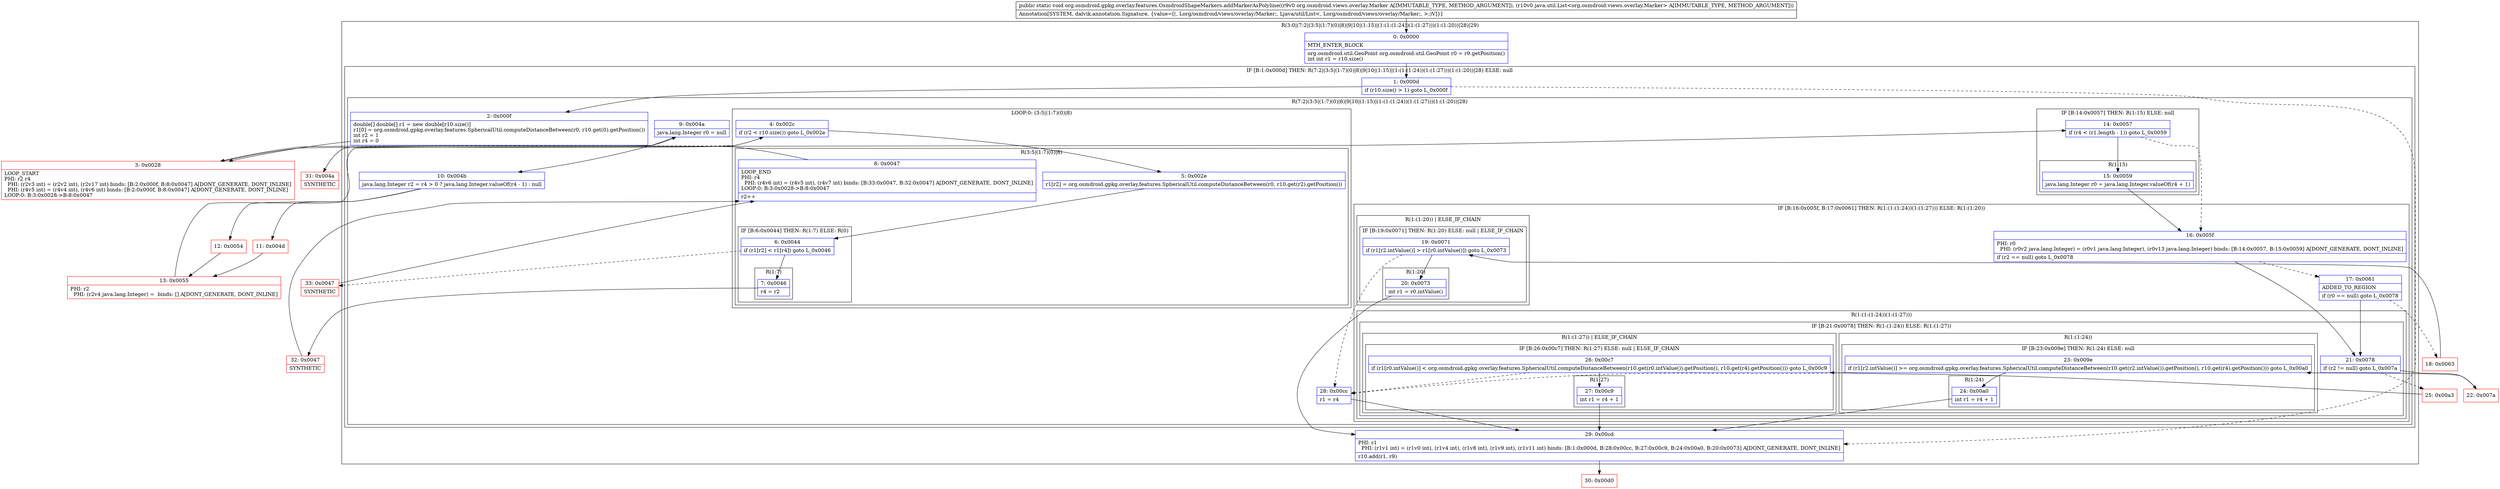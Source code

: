 digraph "CFG fororg.osmdroid.gpkg.overlay.features.OsmdroidShapeMarkers.addMarkerAsPolyline(Lorg\/osmdroid\/views\/overlay\/Marker;Ljava\/util\/List;)V" {
subgraph cluster_Region_1833433807 {
label = "R(3:0|(7:2|(3:5|(1:7)(0)|8)|9|10|(1:15)|(1:(1:(1:24))(1:(1:27)))(1:(1:20))|28)|29)";
node [shape=record,color=blue];
Node_0 [shape=record,label="{0\:\ 0x0000|MTH_ENTER_BLOCK\l|org.osmdroid.util.GeoPoint org.osmdroid.util.GeoPoint r0 = r9.getPosition()\lint int r1 = r10.size()\l}"];
subgraph cluster_IfRegion_30671751 {
label = "IF [B:1:0x000d] THEN: R(7:2|(3:5|(1:7)(0)|8)|9|10|(1:15)|(1:(1:(1:24))(1:(1:27)))(1:(1:20))|28) ELSE: null";
node [shape=record,color=blue];
Node_1 [shape=record,label="{1\:\ 0x000d|if (r10.size() \> 1) goto L_0x000f\l}"];
subgraph cluster_Region_413808936 {
label = "R(7:2|(3:5|(1:7)(0)|8)|9|10|(1:15)|(1:(1:(1:24))(1:(1:27)))(1:(1:20))|28)";
node [shape=record,color=blue];
Node_2 [shape=record,label="{2\:\ 0x000f|double[] double[] r1 = new double[r10.size()]\lr1[0] = org.osmdroid.gpkg.overlay.features.SphericalUtil.computeDistanceBetween(r0, r10.get(0).getPosition())\lint r2 = 1\lint r4 = 0\l}"];
subgraph cluster_LoopRegion_509823217 {
label = "LOOP:0: (3:5|(1:7)(0)|8)";
node [shape=record,color=blue];
Node_4 [shape=record,label="{4\:\ 0x002c|if (r2 \< r10.size()) goto L_0x002e\l}"];
subgraph cluster_Region_1648024342 {
label = "R(3:5|(1:7)(0)|8)";
node [shape=record,color=blue];
Node_5 [shape=record,label="{5\:\ 0x002e|r1[r2] = org.osmdroid.gpkg.overlay.features.SphericalUtil.computeDistanceBetween(r0, r10.get(r2).getPosition())\l}"];
subgraph cluster_IfRegion_522928482 {
label = "IF [B:6:0x0044] THEN: R(1:7) ELSE: R(0)";
node [shape=record,color=blue];
Node_6 [shape=record,label="{6\:\ 0x0044|if (r1[r2] \< r1[r4]) goto L_0x0046\l}"];
subgraph cluster_Region_155470868 {
label = "R(1:7)";
node [shape=record,color=blue];
Node_7 [shape=record,label="{7\:\ 0x0046|r4 = r2\l}"];
}
subgraph cluster_Region_1738803025 {
label = "R(0)";
node [shape=record,color=blue];
}
}
Node_8 [shape=record,label="{8\:\ 0x0047|LOOP_END\lPHI: r4 \l  PHI: (r4v6 int) = (r4v5 int), (r4v7 int) binds: [B:33:0x0047, B:32:0x0047] A[DONT_GENERATE, DONT_INLINE]\lLOOP:0: B:3:0x0028\-\>B:8:0x0047\l|r2++\l}"];
}
}
Node_9 [shape=record,label="{9\:\ 0x004a|java.lang.Integer r0 = null\l}"];
Node_10 [shape=record,label="{10\:\ 0x004b|java.lang.Integer r2 = r4 \> 0 ? java.lang.Integer.valueOf(r4 \- 1) : null\l}"];
subgraph cluster_IfRegion_156785101 {
label = "IF [B:14:0x0057] THEN: R(1:15) ELSE: null";
node [shape=record,color=blue];
Node_14 [shape=record,label="{14\:\ 0x0057|if (r4 \< (r1.length \- 1)) goto L_0x0059\l}"];
subgraph cluster_Region_1164424360 {
label = "R(1:15)";
node [shape=record,color=blue];
Node_15 [shape=record,label="{15\:\ 0x0059|java.lang.Integer r0 = java.lang.Integer.valueOf(r4 + 1)\l}"];
}
}
subgraph cluster_IfRegion_1742084635 {
label = "IF [B:16:0x005f, B:17:0x0061] THEN: R(1:(1:(1:24))(1:(1:27))) ELSE: R(1:(1:20))";
node [shape=record,color=blue];
Node_16 [shape=record,label="{16\:\ 0x005f|PHI: r0 \l  PHI: (r0v2 java.lang.Integer) = (r0v1 java.lang.Integer), (r0v13 java.lang.Integer) binds: [B:14:0x0057, B:15:0x0059] A[DONT_GENERATE, DONT_INLINE]\l|if (r2 == null) goto L_0x0078\l}"];
Node_17 [shape=record,label="{17\:\ 0x0061|ADDED_TO_REGION\l|if (r0 == null) goto L_0x0078\l}"];
subgraph cluster_Region_596030099 {
label = "R(1:(1:(1:24))(1:(1:27)))";
node [shape=record,color=blue];
subgraph cluster_IfRegion_1668735696 {
label = "IF [B:21:0x0078] THEN: R(1:(1:24)) ELSE: R(1:(1:27))";
node [shape=record,color=blue];
Node_21 [shape=record,label="{21\:\ 0x0078|if (r2 != null) goto L_0x007a\l}"];
subgraph cluster_Region_160947264 {
label = "R(1:(1:24))";
node [shape=record,color=blue];
subgraph cluster_IfRegion_1434998542 {
label = "IF [B:23:0x009e] THEN: R(1:24) ELSE: null";
node [shape=record,color=blue];
Node_23 [shape=record,label="{23\:\ 0x009e|if (r1[r2.intValue()] \>= org.osmdroid.gpkg.overlay.features.SphericalUtil.computeDistanceBetween(r10.get(r2.intValue()).getPosition(), r10.get(r4).getPosition())) goto L_0x00a0\l}"];
subgraph cluster_Region_1649924971 {
label = "R(1:24)";
node [shape=record,color=blue];
Node_24 [shape=record,label="{24\:\ 0x00a0|int r1 = r4 + 1\l}"];
}
}
}
subgraph cluster_Region_679358158 {
label = "R(1:(1:27)) | ELSE_IF_CHAIN\l";
node [shape=record,color=blue];
subgraph cluster_IfRegion_274437778 {
label = "IF [B:26:0x00c7] THEN: R(1:27) ELSE: null | ELSE_IF_CHAIN\l";
node [shape=record,color=blue];
Node_26 [shape=record,label="{26\:\ 0x00c7|if (r1[r0.intValue()] \< org.osmdroid.gpkg.overlay.features.SphericalUtil.computeDistanceBetween(r10.get(r0.intValue()).getPosition(), r10.get(r4).getPosition())) goto L_0x00c9\l}"];
subgraph cluster_Region_815062580 {
label = "R(1:27)";
node [shape=record,color=blue];
Node_27 [shape=record,label="{27\:\ 0x00c9|int r1 = r4 + 1\l}"];
}
}
}
}
}
subgraph cluster_Region_1873230367 {
label = "R(1:(1:20)) | ELSE_IF_CHAIN\l";
node [shape=record,color=blue];
subgraph cluster_IfRegion_1430185386 {
label = "IF [B:19:0x0071] THEN: R(1:20) ELSE: null | ELSE_IF_CHAIN\l";
node [shape=record,color=blue];
Node_19 [shape=record,label="{19\:\ 0x0071|if (r1[r2.intValue()] \> r1[r0.intValue()]) goto L_0x0073\l}"];
subgraph cluster_Region_729668976 {
label = "R(1:20)";
node [shape=record,color=blue];
Node_20 [shape=record,label="{20\:\ 0x0073|int r1 = r0.intValue()\l}"];
}
}
}
}
Node_28 [shape=record,label="{28\:\ 0x00cc|r1 = r4\l}"];
}
}
Node_29 [shape=record,label="{29\:\ 0x00cd|PHI: r1 \l  PHI: (r1v1 int) = (r1v0 int), (r1v4 int), (r1v8 int), (r1v9 int), (r1v11 int) binds: [B:1:0x000d, B:28:0x00cc, B:27:0x00c9, B:24:0x00a0, B:20:0x0073] A[DONT_GENERATE, DONT_INLINE]\l|r10.add(r1, r9)\l}"];
}
Node_3 [shape=record,color=red,label="{3\:\ 0x0028|LOOP_START\lPHI: r2 r4 \l  PHI: (r2v3 int) = (r2v2 int), (r2v17 int) binds: [B:2:0x000f, B:8:0x0047] A[DONT_GENERATE, DONT_INLINE]\l  PHI: (r4v5 int) = (r4v4 int), (r4v6 int) binds: [B:2:0x000f, B:8:0x0047] A[DONT_GENERATE, DONT_INLINE]\lLOOP:0: B:3:0x0028\-\>B:8:0x0047\l}"];
Node_11 [shape=record,color=red,label="{11\:\ 0x004d}"];
Node_12 [shape=record,color=red,label="{12\:\ 0x0054}"];
Node_13 [shape=record,color=red,label="{13\:\ 0x0055|PHI: r2 \l  PHI: (r2v4 java.lang.Integer) =  binds: [] A[DONT_GENERATE, DONT_INLINE]\l}"];
Node_18 [shape=record,color=red,label="{18\:\ 0x0063}"];
Node_22 [shape=record,color=red,label="{22\:\ 0x007a}"];
Node_25 [shape=record,color=red,label="{25\:\ 0x00a3}"];
Node_30 [shape=record,color=red,label="{30\:\ 0x00d0}"];
Node_31 [shape=record,color=red,label="{31\:\ 0x004a|SYNTHETIC\l}"];
Node_32 [shape=record,color=red,label="{32\:\ 0x0047|SYNTHETIC\l}"];
Node_33 [shape=record,color=red,label="{33\:\ 0x0047|SYNTHETIC\l}"];
MethodNode[shape=record,label="{public static void org.osmdroid.gpkg.overlay.features.OsmdroidShapeMarkers.addMarkerAsPolyline((r9v0 org.osmdroid.views.overlay.Marker A[IMMUTABLE_TYPE, METHOD_ARGUMENT]), (r10v0 java.util.List\<org.osmdroid.views.overlay.Marker\> A[IMMUTABLE_TYPE, METHOD_ARGUMENT]))  | Annotation[SYSTEM, dalvik.annotation.Signature, \{value=[(, Lorg\/osmdroid\/views\/overlay\/Marker;, Ljava\/util\/List\<, Lorg\/osmdroid\/views\/overlay\/Marker;, \>;)V]\}]\l}"];
MethodNode -> Node_0;
Node_0 -> Node_1;
Node_1 -> Node_2;
Node_1 -> Node_29[style=dashed];
Node_2 -> Node_3;
Node_4 -> Node_5;
Node_4 -> Node_31[style=dashed];
Node_5 -> Node_6;
Node_6 -> Node_7;
Node_6 -> Node_33[style=dashed];
Node_7 -> Node_32;
Node_8 -> Node_3;
Node_9 -> Node_10;
Node_10 -> Node_11;
Node_10 -> Node_12;
Node_14 -> Node_15;
Node_14 -> Node_16[style=dashed];
Node_15 -> Node_16;
Node_16 -> Node_17[style=dashed];
Node_16 -> Node_21;
Node_17 -> Node_18[style=dashed];
Node_17 -> Node_21;
Node_21 -> Node_22;
Node_21 -> Node_25[style=dashed];
Node_23 -> Node_24;
Node_23 -> Node_28[style=dashed];
Node_24 -> Node_29;
Node_26 -> Node_27;
Node_26 -> Node_28[style=dashed];
Node_27 -> Node_29;
Node_19 -> Node_20;
Node_19 -> Node_28[style=dashed];
Node_20 -> Node_29;
Node_28 -> Node_29;
Node_29 -> Node_30;
Node_3 -> Node_4;
Node_11 -> Node_13;
Node_12 -> Node_13;
Node_13 -> Node_14;
Node_18 -> Node_19;
Node_22 -> Node_23;
Node_25 -> Node_26;
Node_31 -> Node_9;
Node_32 -> Node_8;
Node_33 -> Node_8;
}

